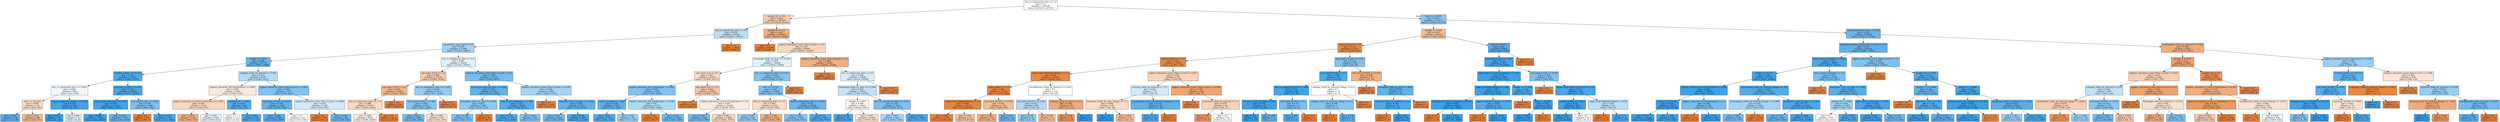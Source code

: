 digraph Tree {
node [shape=box, style="filled", color="black"] ;
0 [label="due_vs_submission_date <= 1.0\ngini = 0.5\nsamples = 294546\nvalue = [147273, 147273]", fillcolor="#e5813900"] ;
1 [label="gender_M <= 0.0\ngini = 0.464\nsamples = 180395\nvalue = [114250, 66145]", fillcolor="#e581396b"] ;
0 -> 1 [labeldistance=2.5, labelangle=45, headlabel="True"] ;
2 [label="due_vs_submission_date <= 0.0\ngini = 0.478\nsamples = 55702\nvalue = [22015, 33687]", fillcolor="#399de558"] ;
1 -> 2 ;
3 [label="assessment_type_TMA <= 0.0\ngini = 0.455\nsamples = 51868\nvalue = [18181, 33687]", fillcolor="#399de575"] ;
2 -> 3 ;
4 [label="weight <= 1.007\ngini = 0.306\nsamples = 21176\nvalue = [3990, 17186]", fillcolor="#399de5c4"] ;
3 -> 4 ;
5 [label="studied_credits <= 59.513\ngini = 0.191\nsamples = 14979\nvalue = [1606, 13373]", fillcolor="#399de5e0"] ;
4 -> 5 ;
6 [label="due_vs_submission_date <= -0.003\ngini = 0.499\nsamples = 885\nvalue = [427, 458]", fillcolor="#399de511"] ;
5 -> 6 ;
7 [label="date <= 222.004\ngini = 0.488\nsamples = 723\nvalue = [418, 305]", fillcolor="#e5813945"] ;
6 -> 7 ;
8 [label="gini = 0.265\nsamples = 159\nvalue = [25, 134]", fillcolor="#399de5cf"] ;
7 -> 8 ;
9 [label="gini = 0.423\nsamples = 564\nvalue = [393, 171]", fillcolor="#e5813990"] ;
7 -> 9 ;
10 [label="region_South East Region <= 0.076\ngini = 0.105\nsamples = 162\nvalue = [9, 153]", fillcolor="#399de5f0"] ;
6 -> 10 ;
11 [label="gini = 0.052\nsamples = 151\nvalue = [4, 147]", fillcolor="#399de5f8"] ;
10 -> 11 ;
12 [label="gini = 0.496\nsamples = 11\nvalue = [5, 6]", fillcolor="#399de52a"] ;
10 -> 12 ;
13 [label="imd_band_0-10% <= 0.002\ngini = 0.153\nsamples = 14094\nvalue = [1179, 12915]", fillcolor="#399de5e8"] ;
5 -> 13 ;
14 [label="num_of_prev_attempts <= 0.001\ngini = 0.106\nsamples = 12198\nvalue = [685, 11513]", fillcolor="#399de5f0"] ;
13 -> 14 ;
15 [label="gini = 0.064\nsamples = 10401\nvalue = [342, 10059]", fillcolor="#399de5f6"] ;
14 -> 15 ;
16 [label="gini = 0.309\nsamples = 1797\nvalue = [343, 1454]", fillcolor="#399de5c3"] ;
14 -> 16 ;
17 [label="imd_band_0-10% <= 0.999\ngini = 0.385\nsamples = 1896\nvalue = [494, 1402]", fillcolor="#399de5a5"] ;
13 -> 17 ;
18 [label="gini = 0.0\nsamples = 381\nvalue = [381, 0]", fillcolor="#e58139ff"] ;
17 -> 18 ;
19 [label="gini = 0.138\nsamples = 1515\nvalue = [113, 1402]", fillcolor="#399de5ea"] ;
17 -> 19 ;
20 [label="subpage_clicks_by_interval <= 9.987\ngini = 0.473\nsamples = 6197\nvalue = [2384, 3813]", fillcolor="#399de560"] ;
4 -> 20 ;
21 [label="highest_education_HE Qualification <= 0.999\ngini = 0.496\nsamples = 2620\nvalue = [1428, 1192]", fillcolor="#e581392a"] ;
20 -> 21 ;
22 [label="highest_education_A Level or Equivalent <= 0.997\ngini = 0.483\nsamples = 2352\nvalue = [1395, 957]", fillcolor="#e5813950"] ;
21 -> 22 ;
23 [label="gini = 0.405\nsamples = 1184\nvalue = [850, 334]", fillcolor="#e581399b"] ;
22 -> 23 ;
24 [label="gini = 0.498\nsamples = 1168\nvalue = [545, 623]", fillcolor="#399de520"] ;
22 -> 24 ;
25 [label="disability_N <= 0.881\ngini = 0.216\nsamples = 268\nvalue = [33, 235]", fillcolor="#399de5db"] ;
21 -> 25 ;
26 [label="gini = 0.5\nsamples = 12\nvalue = [6, 6]", fillcolor="#e5813900"] ;
25 -> 26 ;
27 [label="gini = 0.189\nsamples = 256\nvalue = [27, 229]", fillcolor="#399de5e1"] ;
25 -> 27 ;
28 [label="highest_education_Lower Than A Level <= 0.001\ngini = 0.392\nsamples = 3577\nvalue = [956, 2621]", fillcolor="#399de5a2"] ;
20 -> 28 ;
29 [label="imd_band_10-20% <= 0.005\ngini = 0.299\nsamples = 2397\nvalue = [438, 1959]", fillcolor="#399de5c6"] ;
28 -> 29 ;
30 [label="gini = 0.234\nsamples = 2081\nvalue = [281, 1800]", fillcolor="#399de5d7"] ;
29 -> 30 ;
31 [label="gini = 0.5\nsamples = 316\nvalue = [157, 159]", fillcolor="#399de503"] ;
29 -> 31 ;
32 [label="highest_education_Lower Than A Level <= 0.998\ngini = 0.493\nsamples = 1180\nvalue = [518, 662]", fillcolor="#399de537"] ;
28 -> 32 ;
33 [label="gini = 0.0\nsamples = 338\nvalue = [338, 0]", fillcolor="#e58139ff"] ;
32 -> 33 ;
34 [label="gini = 0.336\nsamples = 842\nvalue = [180, 662]", fillcolor="#399de5ba"] ;
32 -> 34 ;
35 [label="due_vs_submission_date <= -0.0\ngini = 0.497\nsamples = 30692\nvalue = [14191, 16501]", fillcolor="#399de524"] ;
3 -> 35 ;
36 [label="age_band_35-55 <= 1.0\ngini = 0.468\nsamples = 17533\nvalue = [10997, 6536]", fillcolor="#e5813967"] ;
35 -> 36 ;
37 [label="age_band_35-55 <= 0.0\ngini = 0.426\nsamples = 14460\nvalue = [10020, 4440]", fillcolor="#e581398e"] ;
36 -> 37 ;
38 [label="due_vs_submission_date <= -1.0\ngini = 0.486\nsamples = 10675\nvalue = [6235, 4440]", fillcolor="#e5813949"] ;
37 -> 38 ;
39 [label="gini = 0.498\nsamples = 9520\nvalue = [5080, 4440]", fillcolor="#e5813920"] ;
38 -> 39 ;
40 [label="gini = 0.0\nsamples = 1155\nvalue = [1155, 0]", fillcolor="#e58139ff"] ;
38 -> 40 ;
41 [label="gini = 0.0\nsamples = 3785\nvalue = [3785, 0]", fillcolor="#e58139ff"] ;
37 -> 41 ;
42 [label="due_vs_submission_date <= -0.997\ngini = 0.434\nsamples = 3073\nvalue = [977, 2096]", fillcolor="#399de588"] ;
36 -> 42 ;
43 [label="imd_band_10-20% <= 0.005\ngini = 0.403\nsamples = 2911\nvalue = [815, 2096]", fillcolor="#399de59c"] ;
42 -> 43 ;
44 [label="gini = 0.353\nsamples = 2464\nvalue = [563, 1901]", fillcolor="#399de5b3"] ;
43 -> 44 ;
45 [label="gini = 0.492\nsamples = 447\nvalue = [252, 195]", fillcolor="#e581393a"] ;
43 -> 45 ;
46 [label="gini = 0.0\nsamples = 162\nvalue = [162, 0]", fillcolor="#e58139ff"] ;
42 -> 46 ;
47 [label="highest_education_Lower Than A Level <= 0.0\ngini = 0.368\nsamples = 13159\nvalue = [3194, 9965]", fillcolor="#399de5ad"] ;
35 -> 47 ;
48 [label="homepage_clicks_by_days <= 5.998\ngini = 0.273\nsamples = 7705\nvalue = [1259, 6446]", fillcolor="#399de5cd"] ;
47 -> 48 ;
49 [label="homepage_clicks_by_days <= 5.004\ngini = 0.423\nsamples = 1681\nvalue = [510, 1171]", fillcolor="#399de590"] ;
48 -> 49 ;
50 [label="gini = 0.398\nsamples = 1613\nvalue = [442, 1171]", fillcolor="#399de59f"] ;
49 -> 50 ;
51 [label="gini = 0.0\nsamples = 68\nvalue = [68, 0]", fillcolor="#e58139ff"] ;
49 -> 51 ;
52 [label="num_of_prev_attempts <= 0.002\ngini = 0.218\nsamples = 6024\nvalue = [749, 5275]", fillcolor="#399de5db"] ;
48 -> 52 ;
53 [label="gini = 0.178\nsamples = 5170\nvalue = [512, 4658]", fillcolor="#399de5e3"] ;
52 -> 53 ;
54 [label="gini = 0.401\nsamples = 854\nvalue = [237, 617]", fillcolor="#399de59d"] ;
52 -> 54 ;
55 [label="highest_education_Lower Than A Level <= 0.999\ngini = 0.458\nsamples = 5454\nvalue = [1935, 3519]", fillcolor="#399de573"] ;
47 -> 55 ;
56 [label="gini = 0.0\nsamples = 1219\nvalue = [1219, 0]", fillcolor="#e58139ff"] ;
55 -> 56 ;
57 [label="forumng_clicks_by_days <= 12.952\ngini = 0.281\nsamples = 4235\nvalue = [716, 3519]", fillcolor="#399de5cb"] ;
55 -> 57 ;
58 [label="gini = 0.353\nsamples = 2614\nvalue = [599, 2015]", fillcolor="#399de5b3"] ;
57 -> 58 ;
59 [label="gini = 0.134\nsamples = 1621\nvalue = [117, 1504]", fillcolor="#399de5eb"] ;
57 -> 59 ;
60 [label="gini = 0.0\nsamples = 3834\nvalue = [3834, 0]", fillcolor="#e58139ff"] ;
2 -> 60 ;
61 [label="gender_M <= 1.0\ngini = 0.385\nsamples = 124693\nvalue = [92235, 32458]", fillcolor="#e58139a5"] ;
1 -> 61 ;
62 [label="gini = 0.0\nsamples = 44208\nvalue = [44208, 0]", fillcolor="#e58139ff"] ;
61 -> 62 ;
63 [label="highest_education_Lower Than A Level <= 0.0\ngini = 0.481\nsamples = 80485\nvalue = [48027, 32458]", fillcolor="#e5813953"] ;
61 -> 63 ;
64 [label="homepage_clicks_by_days <= 14.999\ngini = 0.497\nsamples = 40444\nvalue = [18544, 21900]", fillcolor="#399de527"] ;
63 -> 64 ;
65 [label="age_band_0-35 <= 0.0\ngini = 0.487\nsamples = 24073\nvalue = [13956, 10117]", fillcolor="#e5813946"] ;
64 -> 65 ;
66 [label="highest_education_HE Qualification <= 0.001\ngini = 0.392\nsamples = 3585\nvalue = [959, 2626]", fillcolor="#399de5a2"] ;
65 -> 66 ;
67 [label="region_Scotland <= 0.005\ngini = 0.278\nsamples = 1873\nvalue = [312, 1561]", fillcolor="#399de5cc"] ;
66 -> 67 ;
68 [label="gini = 0.223\nsamples = 1522\nvalue = [195, 1327]", fillcolor="#399de5da"] ;
67 -> 68 ;
69 [label="gini = 0.444\nsamples = 351\nvalue = [117, 234]", fillcolor="#399de57f"] ;
67 -> 69 ;
70 [label="highest_education_HE Qualification <= 0.999\ngini = 0.47\nsamples = 1712\nvalue = [647, 1065]", fillcolor="#399de564"] ;
66 -> 70 ;
71 [label="gini = 0.0\nsamples = 350\nvalue = [350, 0]", fillcolor="#e58139ff"] ;
70 -> 71 ;
72 [label="gini = 0.341\nsamples = 1362\nvalue = [297, 1065]", fillcolor="#399de5b8"] ;
70 -> 72 ;
73 [label="age_band_0-35 <= 1.0\ngini = 0.464\nsamples = 20488\nvalue = [12997, 7491]", fillcolor="#e581396c"] ;
65 -> 73 ;
74 [label="gini = 0.0\nsamples = 4198\nvalue = [4198, 0]", fillcolor="#e58139ff"] ;
73 -> 74 ;
75 [label="highest_education_A Level or Equivalent <= 0.0\ngini = 0.497\nsamples = 16290\nvalue = [8799, 7491]", fillcolor="#e5813926"] ;
73 -> 75 ;
76 [label="gini = 0.358\nsamples = 2330\nvalue = [544, 1786]", fillcolor="#399de5b1"] ;
75 -> 76 ;
77 [label="gini = 0.483\nsamples = 13960\nvalue = [8255, 5705]", fillcolor="#e581394f"] ;
75 -> 77 ;
78 [label="due_vs_submission_date <= 0.001\ngini = 0.403\nsamples = 16371\nvalue = [4588, 11783]", fillcolor="#399de59c"] ;
64 -> 78 ;
79 [label="date <= 18.725\ngini = 0.384\nsamples = 15900\nvalue = [4117, 11783]", fillcolor="#399de5a6"] ;
78 -> 79 ;
80 [label="due_vs_submission_date <= -3.0\ngini = 0.487\nsamples = 2252\nvalue = [1307, 945]", fillcolor="#e5813947"] ;
79 -> 80 ;
81 [label="gini = 0.438\nsamples = 819\nvalue = [265, 554]", fillcolor="#399de585"] ;
80 -> 81 ;
82 [label="gini = 0.397\nsamples = 1433\nvalue = [1042, 391]", fillcolor="#e581399f"] ;
80 -> 82 ;
83 [label="due_vs_submission_date <= -0.003\ngini = 0.327\nsamples = 13648\nvalue = [2810, 10838]", fillcolor="#399de5bd"] ;
79 -> 83 ;
84 [label="gini = 0.409\nsamples = 7081\nvalue = [2026, 5055]", fillcolor="#399de599"] ;
83 -> 84 ;
85 [label="gini = 0.21\nsamples = 6567\nvalue = [784, 5783]", fillcolor="#399de5dc"] ;
83 -> 85 ;
86 [label="gini = 0.0\nsamples = 471\nvalue = [471, 0]", fillcolor="#e58139ff"] ;
78 -> 86 ;
87 [label="highest_education_Lower Than A Level <= 1.0\ngini = 0.388\nsamples = 40041\nvalue = [29483, 10558]", fillcolor="#e58139a4"] ;
63 -> 87 ;
88 [label="gini = 0.0\nsamples = 20973\nvalue = [20973, 0]", fillcolor="#e58139ff"] ;
87 -> 88 ;
89 [label="due_vs_submission_date <= 0.0\ngini = 0.494\nsamples = 19068\nvalue = [8510, 10558]", fillcolor="#399de531"] ;
87 -> 89 ;
90 [label="homepage_clicks_by_days <= 17.999\ngini = 0.485\nsamples = 18012\nvalue = [7454, 10558]", fillcolor="#399de54b"] ;
89 -> 90 ;
91 [label="weight <= 1.047\ngini = 0.499\nsamples = 10919\nvalue = [5638, 5281]", fillcolor="#e5813910"] ;
90 -> 91 ;
92 [label="gini = 0.164\nsamples = 911\nvalue = [82, 829]", fillcolor="#399de5e6"] ;
91 -> 92 ;
93 [label="gini = 0.494\nsamples = 10008\nvalue = [5556, 4452]", fillcolor="#e5813933"] ;
91 -> 93 ;
94 [label="due_vs_submission_date <= -0.001\ngini = 0.381\nsamples = 7093\nvalue = [1816, 5277]", fillcolor="#399de5a7"] ;
90 -> 94 ;
95 [label="gini = 0.461\nsamples = 4011\nvalue = [1445, 2566]", fillcolor="#399de56f"] ;
94 -> 95 ;
96 [label="gini = 0.212\nsamples = 3082\nvalue = [371, 2711]", fillcolor="#399de5dc"] ;
94 -> 96 ;
97 [label="gini = 0.0\nsamples = 1056\nvalue = [1056, 0]", fillcolor="#e58139ff"] ;
89 -> 97 ;
98 [label="date <= 23.999\ngini = 0.411\nsamples = 114151\nvalue = [33023, 81128]", fillcolor="#399de597"] ;
0 -> 98 [labeldistance=2.5, labelangle=-45, headlabel="False"] ;
99 [label="weight <= 4.999\ngini = 0.433\nsamples = 20233\nvalue = [13810, 6423]", fillcolor="#e5813988"] ;
98 -> 99 ;
100 [label="region_Ireland <= 1.0\ngini = 0.112\nsamples = 13831\nvalue = [13006, 825]", fillcolor="#e58139ef"] ;
99 -> 100 ;
101 [label="region_Scotland <= 1.0\ngini = 0.101\nsamples = 13701\nvalue = [12971, 730]", fillcolor="#e58139f1"] ;
100 -> 101 ;
102 [label="region_West Midlands Region <= 1.0\ngini = 0.09\nsamples = 13454\nvalue = [12822, 632]", fillcolor="#e58139f2"] ;
101 -> 102 ;
103 [label="region_Wales <= 1.0\ngini = 0.081\nsamples = 13322\nvalue = [12756, 566]", fillcolor="#e58139f4"] ;
102 -> 103 ;
104 [label="region_East Anglian Region <= 1.0\ngini = 0.069\nsamples = 13012\nvalue = [12548, 464]", fillcolor="#e58139f6"] ;
103 -> 104 ;
105 [label="gini = 0.058\nsamples = 12781\nvalue = [12399, 382]", fillcolor="#e58139f7"] ;
104 -> 105 ;
106 [label="gini = 0.458\nsamples = 231\nvalue = [149, 82]", fillcolor="#e5813973"] ;
104 -> 106 ;
107 [label="imd_band_20-30% <= 0.995\ngini = 0.442\nsamples = 310\nvalue = [208, 102]", fillcolor="#e5813982"] ;
103 -> 107 ;
108 [label="gini = 0.401\nsamples = 278\nvalue = [201, 77]", fillcolor="#e581399d"] ;
107 -> 108 ;
109 [label="gini = 0.342\nsamples = 32\nvalue = [7, 25]", fillcolor="#399de5b8"] ;
107 -> 109 ;
110 [label="oucollaborate_clicks_by_interval <= 0.018\ngini = 0.5\nsamples = 132\nvalue = [66, 66]", fillcolor="#e5813900"] ;
102 -> 110 ;
111 [label="imd_band_40-50% <= 0.363\ngini = 0.472\nsamples = 89\nvalue = [34, 55]", fillcolor="#399de561"] ;
110 -> 111 ;
112 [label="gini = 0.438\nsamples = 74\nvalue = [24, 50]", fillcolor="#399de585"] ;
111 -> 112 ;
113 [label="gini = 0.444\nsamples = 15\nvalue = [10, 5]", fillcolor="#e581397f"] ;
111 -> 113 ;
114 [label="subpage_clicks_by_days <= 14.5\ngini = 0.381\nsamples = 43\nvalue = [32, 11]", fillcolor="#e58139a7"] ;
110 -> 114 ;
115 [label="gini = 0.266\nsamples = 38\nvalue = [32, 6]", fillcolor="#e58139cf"] ;
114 -> 115 ;
116 [label="gini = 0.0\nsamples = 5\nvalue = [0, 5]", fillcolor="#399de5ff"] ;
114 -> 116 ;
117 [label="highest_education_Lower Than A Level <= 0.007\ngini = 0.479\nsamples = 247\nvalue = [149, 98]", fillcolor="#e5813957"] ;
101 -> 117 ;
118 [label="forumng_clicks_by_interval <= 15.5\ngini = 0.493\nsamples = 127\nvalue = [56, 71]", fillcolor="#399de536"] ;
117 -> 118 ;
119 [label="oucontent_clicks_by_days_change <= 1.5\ngini = 0.488\nsamples = 85\nvalue = [49, 36]", fillcolor="#e5813944"] ;
118 -> 119 ;
120 [label="gini = 0.0\nsamples = 11\nvalue = [0, 11]", fillcolor="#399de5ff"] ;
119 -> 120 ;
121 [label="gini = 0.447\nsamples = 74\nvalue = [49, 25]", fillcolor="#e581397d"] ;
119 -> 121 ;
122 [label="oucollaborate_clicks_by_interval_change <= 4.5\ngini = 0.278\nsamples = 42\nvalue = [7, 35]", fillcolor="#399de5cc"] ;
118 -> 122 ;
123 [label="gini = 0.219\nsamples = 40\nvalue = [5, 35]", fillcolor="#399de5db"] ;
122 -> 123 ;
124 [label="gini = 0.0\nsamples = 2\nvalue = [2, 0]", fillcolor="#e58139ff"] ;
122 -> 124 ;
125 [label="highest_education_Lower Than A Level <= 0.999\ngini = 0.349\nsamples = 120\nvalue = [93, 27]", fillcolor="#e58139b5"] ;
117 -> 125 ;
126 [label="gini = 0.0\nsamples = 52\nvalue = [52, 0]", fillcolor="#e58139ff"] ;
125 -> 126 ;
127 [label="oucontent_clicks_by_interval <= 1.5\ngini = 0.479\nsamples = 68\nvalue = [41, 27]", fillcolor="#e5813957"] ;
125 -> 127 ;
128 [label="gini = 0.298\nsamples = 22\nvalue = [18, 4]", fillcolor="#e58139c6"] ;
127 -> 128 ;
129 [label="gini = 0.5\nsamples = 46\nvalue = [23, 23]", fillcolor="#e5813900"] ;
127 -> 129 ;
130 [label="imd_band_50-60% <= 0.054\ngini = 0.393\nsamples = 130\nvalue = [35, 95]", fillcolor="#399de5a1"] ;
100 -> 130 ;
131 [label="imd_band_60-70% <= 0.5\ngini = 0.188\nsamples = 95\nvalue = [10, 85]", fillcolor="#399de5e1"] ;
130 -> 131 ;
132 [label="due_vs_submission_date <= 14.0\ngini = 0.111\nsamples = 85\nvalue = [5, 80]", fillcolor="#399de5ef"] ;
131 -> 132 ;
133 [label="resource_clicks_by_days <= 10.5\ngini = 0.075\nsamples = 77\nvalue = [3, 74]", fillcolor="#399de5f5"] ;
132 -> 133 ;
134 [label="gini = 0.03\nsamples = 66\nvalue = [1, 65]", fillcolor="#399de5fb"] ;
133 -> 134 ;
135 [label="gini = 0.298\nsamples = 11\nvalue = [2, 9]", fillcolor="#399de5c6"] ;
133 -> 135 ;
136 [label="imd_band_80-90% <= 0.5\ngini = 0.375\nsamples = 8\nvalue = [2, 6]", fillcolor="#399de5aa"] ;
132 -> 136 ;
137 [label="gini = 0.245\nsamples = 7\nvalue = [1, 6]", fillcolor="#399de5d4"] ;
136 -> 137 ;
138 [label="gini = 0.0\nsamples = 1\nvalue = [1, 0]", fillcolor="#e58139ff"] ;
136 -> 138 ;
139 [label="subpage_clicks_by_interval_change <= 6.0\ngini = 0.5\nsamples = 10\nvalue = [5, 5]", fillcolor="#e5813900"] ;
131 -> 139 ;
140 [label="subpage_clicks_by_interval_change <= 1.5\ngini = 0.408\nsamples = 7\nvalue = [2, 5]", fillcolor="#399de599"] ;
139 -> 140 ;
141 [label="gini = 0.0\nsamples = 1\nvalue = [1, 0]", fillcolor="#e58139ff"] ;
140 -> 141 ;
142 [label="gini = 0.278\nsamples = 6\nvalue = [1, 5]", fillcolor="#399de5cc"] ;
140 -> 142 ;
143 [label="gini = 0.0\nsamples = 3\nvalue = [3, 0]", fillcolor="#e58139ff"] ;
139 -> 143 ;
144 [label="imd_band_50-60% <= 0.978\ngini = 0.408\nsamples = 35\nvalue = [25, 10]", fillcolor="#e5813999"] ;
130 -> 144 ;
145 [label="gini = 0.0\nsamples = 23\nvalue = [23, 0]", fillcolor="#e58139ff"] ;
144 -> 145 ;
146 [label="oucontent_clicks_by_days <= 69.0\ngini = 0.278\nsamples = 12\nvalue = [2, 10]", fillcolor="#399de5cc"] ;
144 -> 146 ;
147 [label="resource_clicks_by_interval <= 1.0\ngini = 0.165\nsamples = 11\nvalue = [1, 10]", fillcolor="#399de5e6"] ;
146 -> 147 ;
148 [label="gini = 0.0\nsamples = 1\nvalue = [1, 0]", fillcolor="#e58139ff"] ;
147 -> 148 ;
149 [label="gini = 0.0\nsamples = 10\nvalue = [0, 10]", fillcolor="#399de5ff"] ;
147 -> 149 ;
150 [label="gini = 0.0\nsamples = 1\nvalue = [1, 0]", fillcolor="#e58139ff"] ;
146 -> 150 ;
151 [label="date <= 20.012\ngini = 0.22\nsamples = 6402\nvalue = [804, 5598]", fillcolor="#399de5da"] ;
99 -> 151 ;
152 [label="imd_band_0-10% <= 0.009\ngini = 0.118\nsamples = 5973\nvalue = [375, 5598]", fillcolor="#399de5ee"] ;
151 -> 152 ;
153 [label="page_clicks_by_interval_change <= 1.017\ngini = 0.07\nsamples = 5295\nvalue = [192, 5103]", fillcolor="#399de5f5"] ;
152 -> 153 ;
154 [label="region_Yorkshire Region <= 0.02\ngini = 0.04\nsamples = 4279\nvalue = [87, 4192]", fillcolor="#399de5fa"] ;
153 -> 154 ;
155 [label="url_clicks_by_interval_change <= -0.737\ngini = 0.028\nsamples = 4026\nvalue = [57, 3969]", fillcolor="#399de5fb"] ;
154 -> 155 ;
156 [label="gini = 0.0\nsamples = 1\nvalue = [1, 0]", fillcolor="#e58139ff"] ;
155 -> 156 ;
157 [label="gini = 0.027\nsamples = 4025\nvalue = [56, 3969]", fillcolor="#399de5fb"] ;
155 -> 157 ;
158 [label="region_Yorkshire Region <= 0.979\ngini = 0.209\nsamples = 253\nvalue = [30, 223]", fillcolor="#399de5dd"] ;
154 -> 158 ;
159 [label="gini = 0.0\nsamples = 28\nvalue = [28, 0]", fillcolor="#e58139ff"] ;
158 -> 159 ;
160 [label="gini = 0.018\nsamples = 225\nvalue = [2, 223]", fillcolor="#399de5fd"] ;
158 -> 160 ;
161 [label="weight <= 12.428\ngini = 0.185\nsamples = 1016\nvalue = [105, 911]", fillcolor="#399de5e2"] ;
153 -> 161 ;
162 [label="gini = 0.0\nsamples = 77\nvalue = [77, 0]", fillcolor="#e58139ff"] ;
161 -> 162 ;
163 [label="date <= 19.009\ngini = 0.058\nsamples = 939\nvalue = [28, 911]", fillcolor="#399de5f7"] ;
161 -> 163 ;
164 [label="gini = 0.048\nsamples = 934\nvalue = [23, 911]", fillcolor="#399de5f9"] ;
163 -> 164 ;
165 [label="gini = 0.0\nsamples = 5\nvalue = [5, 0]", fillcolor="#e58139ff"] ;
163 -> 165 ;
166 [label="imd_band_0-10% <= 0.998\ngini = 0.394\nsamples = 678\nvalue = [183, 495]", fillcolor="#399de5a1"] ;
152 -> 166 ;
167 [label="gini = 0.0\nsamples = 150\nvalue = [150, 0]", fillcolor="#e58139ff"] ;
166 -> 167 ;
168 [label="region_East Midlands Region <= 0.04\ngini = 0.117\nsamples = 528\nvalue = [33, 495]", fillcolor="#399de5ee"] ;
166 -> 168 ;
169 [label="studied_credits <= 225.0\ngini = 0.06\nsamples = 483\nvalue = [15, 468]", fillcolor="#399de5f7"] ;
168 -> 169 ;
170 [label="gini = 0.041\nsamples = 473\nvalue = [10, 463]", fillcolor="#399de5f9"] ;
169 -> 170 ;
171 [label="gini = 0.5\nsamples = 10\nvalue = [5, 5]", fillcolor="#e5813900"] ;
169 -> 171 ;
172 [label="region_East Midlands Region <= 0.96\ngini = 0.48\nsamples = 45\nvalue = [18, 27]", fillcolor="#399de555"] ;
168 -> 172 ;
173 [label="gini = 0.0\nsamples = 15\nvalue = [15, 0]", fillcolor="#e58139ff"] ;
172 -> 173 ;
174 [label="gini = 0.18\nsamples = 30\nvalue = [3, 27]", fillcolor="#399de5e3"] ;
172 -> 174 ;
175 [label="gini = 0.0\nsamples = 429\nvalue = [429, 0]", fillcolor="#e58139ff"] ;
151 -> 175 ;
176 [label="assessment_type_Exam <= 0.03\ngini = 0.325\nsamples = 93918\nvalue = [19213, 74705]", fillcolor="#399de5bd"] ;
98 -> 176 ;
177 [label="highest_education_Lower Than A Level <= 0.0\ngini = 0.276\nsamples = 87535\nvalue = [14497, 73038]", fillcolor="#399de5cc"] ;
176 -> 177 ;
178 [label="num_of_prev_attempts <= 0.001\ngini = 0.163\nsamples = 49907\nvalue = [4472, 45435]", fillcolor="#399de5e6"] ;
177 -> 178 ;
179 [label="weight <= 12.517\ngini = 0.126\nsamples = 43759\nvalue = [2951, 40808]", fillcolor="#399de5ed"] ;
178 -> 179 ;
180 [label="highest_education_No Formal quals <= 0.002\ngini = 0.065\nsamples = 26005\nvalue = [881, 25124]", fillcolor="#399de5f6"] ;
179 -> 180 ;
181 [label="gender_F <= 0.003\ngini = 0.058\nsamples = 25505\nvalue = [759, 24746]", fillcolor="#399de5f7"] ;
180 -> 181 ;
182 [label="gini = 0.027\nsamples = 16143\nvalue = [223, 15920]", fillcolor="#399de5fb"] ;
181 -> 182 ;
183 [label="gini = 0.108\nsamples = 9362\nvalue = [536, 8826]", fillcolor="#399de5f0"] ;
181 -> 183 ;
184 [label="highest_education_No Formal quals <= 1.0\ngini = 0.369\nsamples = 500\nvalue = [122, 378]", fillcolor="#399de5ad"] ;
180 -> 184 ;
185 [label="gini = 0.0\nsamples = 110\nvalue = [110, 0]", fillcolor="#e58139ff"] ;
184 -> 185 ;
186 [label="gini = 0.06\nsamples = 390\nvalue = [12, 378]", fillcolor="#399de5f7"] ;
184 -> 186 ;
187 [label="externalquiz_clicks_by_interval_change <= -0.0\ngini = 0.206\nsamples = 17754\nvalue = [2070, 15684]", fillcolor="#399de5dd"] ;
179 -> 187 ;
188 [label="externalquiz_clicks_by_interval_change <= -0.999\ngini = 0.459\nsamples = 1520\nvalue = [542, 978]", fillcolor="#399de572"] ;
187 -> 188 ;
189 [label="gini = 0.367\nsamples = 1290\nvalue = [312, 978]", fillcolor="#399de5ae"] ;
188 -> 189 ;
190 [label="gini = 0.0\nsamples = 230\nvalue = [230, 0]", fillcolor="#e58139ff"] ;
188 -> 190 ;
191 [label="homepage_clicks_by_days <= 9.994\ngini = 0.171\nsamples = 16234\nvalue = [1528, 14706]", fillcolor="#399de5e5"] ;
187 -> 191 ;
192 [label="gini = 0.311\nsamples = 4857\nvalue = [937, 3920]", fillcolor="#399de5c2"] ;
191 -> 192 ;
193 [label="gini = 0.098\nsamples = 11377\nvalue = [591, 10786]", fillcolor="#399de5f1"] ;
191 -> 193 ;
194 [label="num_of_prev_attempts <= 1.0\ngini = 0.372\nsamples = 6148\nvalue = [1521, 4627]", fillcolor="#399de5ab"] ;
178 -> 194 ;
195 [label="gini = 0.0\nsamples = 834\nvalue = [834, 0]", fillcolor="#e58139ff"] ;
194 -> 195 ;
196 [label="homepage_clicks_by_days <= 1.993\ngini = 0.225\nsamples = 5314\nvalue = [687, 4627]", fillcolor="#399de5d9"] ;
194 -> 196 ;
197 [label="gender_M <= 0.993\ngini = 0.449\nsamples = 1082\nvalue = [369, 713]", fillcolor="#399de57b"] ;
196 -> 197 ;
198 [label="gini = 0.5\nsamples = 633\nvalue = [322, 311]", fillcolor="#e5813909"] ;
197 -> 198 ;
199 [label="gini = 0.187\nsamples = 449\nvalue = [47, 402]", fillcolor="#399de5e1"] ;
197 -> 199 ;
200 [label="num_of_prev_attempts <= 1.002\ngini = 0.139\nsamples = 4232\nvalue = [318, 3914]", fillcolor="#399de5ea"] ;
196 -> 200 ;
201 [label="gini = 0.081\nsamples = 3415\nvalue = [145, 3270]", fillcolor="#399de5f4"] ;
200 -> 201 ;
202 [label="gini = 0.334\nsamples = 817\nvalue = [173, 644]", fillcolor="#399de5ba"] ;
200 -> 202 ;
203 [label="highest_education_Lower Than A Level <= 1.0\ngini = 0.391\nsamples = 37628\nvalue = [10025, 27603]", fillcolor="#399de5a2"] ;
177 -> 203 ;
204 [label="gini = 0.0\nsamples = 6265\nvalue = [6265, 0]", fillcolor="#e58139ff"] ;
203 -> 204 ;
205 [label="gender_M <= 0.999\ngini = 0.211\nsamples = 31363\nvalue = [3760, 27603]", fillcolor="#399de5dc"] ;
203 -> 205 ;
206 [label="gender_F <= 0.998\ngini = 0.296\nsamples = 14770\nvalue = [2670, 12100]", fillcolor="#399de5c7"] ;
205 -> 206 ;
207 [label="gini = 0.0\nsamples = 1148\nvalue = [1148, 0]", fillcolor="#e58139ff"] ;
206 -> 207 ;
208 [label="age_band_0-35 <= 0.001\ngini = 0.198\nsamples = 13622\nvalue = [1522, 12100]", fillcolor="#399de5df"] ;
206 -> 208 ;
209 [label="gini = 0.069\nsamples = 4696\nvalue = [168, 4528]", fillcolor="#399de5f6"] ;
208 -> 209 ;
210 [label="gini = 0.257\nsamples = 8926\nvalue = [1354, 7572]", fillcolor="#399de5d1"] ;
208 -> 210 ;
211 [label="weight <= 12.686\ngini = 0.123\nsamples = 16593\nvalue = [1090, 15503]", fillcolor="#399de5ed"] ;
205 -> 211 ;
212 [label="resource_clicks_by_interval <= 101.226\ngini = 0.059\nsamples = 11729\nvalue = [359, 11370]", fillcolor="#399de5f7"] ;
211 -> 212 ;
213 [label="gini = 0.057\nsamples = 11715\nvalue = [346, 11369]", fillcolor="#399de5f7"] ;
212 -> 213 ;
214 [label="gini = 0.133\nsamples = 14\nvalue = [13, 1]", fillcolor="#e58139eb"] ;
212 -> 214 ;
215 [label="homepage_clicks_by_interval <= 21.993\ngini = 0.255\nsamples = 4864\nvalue = [731, 4133]", fillcolor="#399de5d2"] ;
211 -> 215 ;
216 [label="gini = 0.443\nsamples = 1246\nvalue = [412, 834]", fillcolor="#399de581"] ;
215 -> 216 ;
217 [label="gini = 0.161\nsamples = 3618\nvalue = [319, 3299]", fillcolor="#399de5e6"] ;
215 -> 217 ;
218 [label="externalquiz_clicks_by_interval <= 5.998\ngini = 0.386\nsamples = 6383\nvalue = [4716, 1667]", fillcolor="#e58139a5"] ;
176 -> 218 ;
219 [label="gender_F <= 0.0\ngini = 0.33\nsamples = 5649\nvalue = [4472, 1177]", fillcolor="#e58139bc"] ;
218 -> 219 ;
220 [label="highest_education_Lower Than A Level <= 0.002\ngini = 0.473\nsamples = 1952\nvalue = [1201, 751]", fillcolor="#e5813960"] ;
219 -> 220 ;
221 [label="subpage_clicks_by_interval <= 5.95\ngini = 0.484\nsamples = 887\nvalue = [363, 524]", fillcolor="#399de54e"] ;
220 -> 221 ;
222 [label="externalquiz_clicks_by_interval_change <= -0.025\ngini = 0.471\nsamples = 314\nvalue = [195, 119]", fillcolor="#e5813963"] ;
221 -> 222 ;
223 [label="gini = 0.265\nsamples = 172\nvalue = [145, 27]", fillcolor="#e58139d0"] ;
222 -> 223 ;
224 [label="gini = 0.456\nsamples = 142\nvalue = [50, 92]", fillcolor="#399de574"] ;
222 -> 224 ;
225 [label="imd_band_50-60% <= 0.004\ngini = 0.414\nsamples = 573\nvalue = [168, 405]", fillcolor="#399de595"] ;
221 -> 225 ;
226 [label="gini = 0.344\nsamples = 472\nvalue = [104, 368]", fillcolor="#399de5b7"] ;
225 -> 226 ;
227 [label="gini = 0.464\nsamples = 101\nvalue = [64, 37]", fillcolor="#e581396c"] ;
225 -> 227 ;
228 [label="highest_education_Lower Than A Level <= 1.0\ngini = 0.335\nsamples = 1065\nvalue = [838, 227]", fillcolor="#e58139ba"] ;
220 -> 228 ;
229 [label="gini = 0.0\nsamples = 538\nvalue = [538, 0]", fillcolor="#e58139ff"] ;
228 -> 229 ;
230 [label="homepage_clicks_by_interval <= 21.921\ngini = 0.49\nsamples = 527\nvalue = [300, 227]", fillcolor="#e581393e"] ;
228 -> 230 ;
231 [label="gini = 0.382\nsamples = 330\nvalue = [245, 85]", fillcolor="#e58139a7"] ;
230 -> 231 ;
232 [label="gini = 0.402\nsamples = 197\nvalue = [55, 142]", fillcolor="#399de59c"] ;
230 -> 232 ;
233 [label="gender_M <= 0.0\ngini = 0.204\nsamples = 3697\nvalue = [3271, 426]", fillcolor="#e58139de"] ;
219 -> 233 ;
234 [label="highest_education_A Level or Equivalent <= 0.999\ngini = 0.379\nsamples = 1675\nvalue = [1249, 426]", fillcolor="#e58139a8"] ;
233 -> 234 ;
235 [label="highest_education_A Level or Equivalent <= 0.0\ngini = 0.281\nsamples = 1141\nvalue = [948, 193]", fillcolor="#e58139cb"] ;
234 -> 235 ;
236 [label="gini = 0.461\nsamples = 535\nvalue = [342, 193]", fillcolor="#e581396f"] ;
235 -> 236 ;
237 [label="gini = 0.0\nsamples = 606\nvalue = [606, 0]", fillcolor="#e58139ff"] ;
235 -> 237 ;
238 [label="ouelluminate_clicks_by_days_change <= -0.007\ngini = 0.492\nsamples = 534\nvalue = [301, 233]", fillcolor="#e581393a"] ;
234 -> 238 ;
239 [label="gini = 0.129\nsamples = 101\nvalue = [94, 7]", fillcolor="#e58139ec"] ;
238 -> 239 ;
240 [label="gini = 0.499\nsamples = 433\nvalue = [207, 226]", fillcolor="#399de515"] ;
238 -> 240 ;
241 [label="gini = 0.0\nsamples = 2022\nvalue = [2022, 0]", fillcolor="#e58139ff"] ;
233 -> 241 ;
242 [label="highest_education_Lower Than A Level <= 0.003\ngini = 0.444\nsamples = 734\nvalue = [244, 490]", fillcolor="#399de580"] ;
218 -> 242 ;
243 [label="studied_credits <= 184.291\ngini = 0.293\nsamples = 438\nvalue = [78, 360]", fillcolor="#399de5c8"] ;
242 -> 243 ;
244 [label="imd_band_30-40% <= 0.027\ngini = 0.233\nsamples = 415\nvalue = [56, 359]", fillcolor="#399de5d7"] ;
243 -> 244 ;
245 [label="subpage_clicks_by_interval <= 25.724\ngini = 0.094\nsamples = 345\nvalue = [17, 328]", fillcolor="#399de5f2"] ;
244 -> 245 ;
246 [label="gini = 0.39\nsamples = 49\nvalue = [13, 36]", fillcolor="#399de5a3"] ;
245 -> 246 ;
247 [label="gini = 0.027\nsamples = 296\nvalue = [4, 292]", fillcolor="#399de5fc"] ;
245 -> 247 ;
248 [label="imd_band_30-40% <= 0.996\ngini = 0.493\nsamples = 70\nvalue = [39, 31]", fillcolor="#e5813934"] ;
244 -> 248 ;
249 [label="gini = 0.0\nsamples = 36\nvalue = [36, 0]", fillcolor="#e58139ff"] ;
248 -> 249 ;
250 [label="gini = 0.161\nsamples = 34\nvalue = [3, 31]", fillcolor="#399de5e6"] ;
248 -> 250 ;
251 [label="homepage_clicks_by_interval_change <= 0.522\ngini = 0.083\nsamples = 23\nvalue = [22, 1]", fillcolor="#e58139f3"] ;
243 -> 251 ;
252 [label="gini = 0.0\nsamples = 1\nvalue = [0, 1]", fillcolor="#399de5ff"] ;
251 -> 252 ;
253 [label="gini = 0.0\nsamples = 22\nvalue = [22, 0]", fillcolor="#e58139ff"] ;
251 -> 253 ;
254 [label="highest_education_Lower Than A Level <= 0.998\ngini = 0.493\nsamples = 296\nvalue = [166, 130]", fillcolor="#e5813937"] ;
242 -> 254 ;
255 [label="gini = 0.0\nsamples = 104\nvalue = [104, 0]", fillcolor="#e58139ff"] ;
254 -> 255 ;
256 [label="resource_clicks_by_interval <= 3.938\ngini = 0.437\nsamples = 192\nvalue = [62, 130]", fillcolor="#399de585"] ;
254 -> 256 ;
257 [label="forumng_clicks_by_interval_change <= -1.051\ngini = 0.375\nsamples = 36\nvalue = [27, 9]", fillcolor="#e58139aa"] ;
256 -> 257 ;
258 [label="gini = 0.0\nsamples = 4\nvalue = [0, 4]", fillcolor="#399de5ff"] ;
257 -> 258 ;
259 [label="gini = 0.264\nsamples = 32\nvalue = [27, 5]", fillcolor="#e58139d0"] ;
257 -> 259 ;
260 [label="oucollaborate_clicks_by_days <= 8.355\ngini = 0.348\nsamples = 156\nvalue = [35, 121]", fillcolor="#399de5b5"] ;
256 -> 260 ;
261 [label="gini = 0.243\nsamples = 141\nvalue = [20, 121]", fillcolor="#399de5d5"] ;
260 -> 261 ;
262 [label="gini = 0.0\nsamples = 15\nvalue = [15, 0]", fillcolor="#e58139ff"] ;
260 -> 262 ;
}
